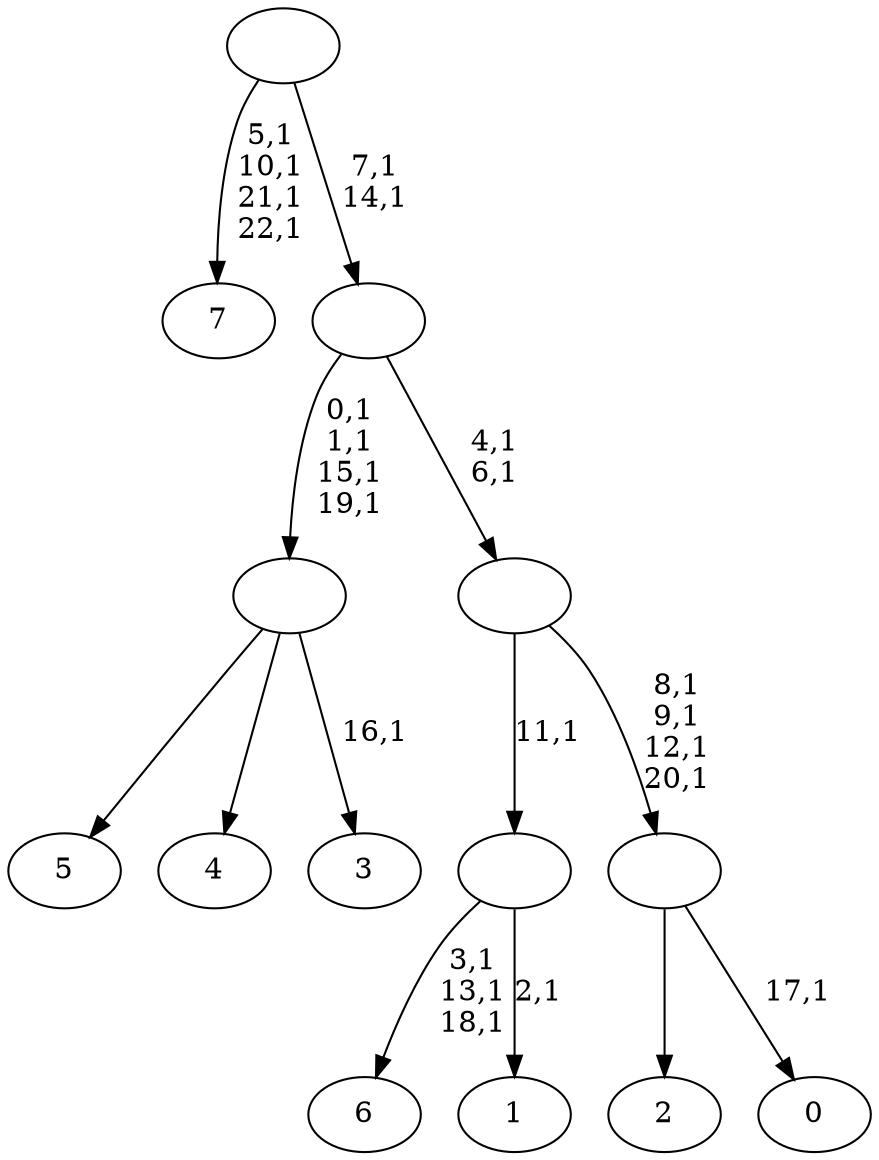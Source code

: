 digraph T {
	31 [label="7"]
	26 [label="6"]
	22 [label="5"]
	21 [label="4"]
	20 [label="3"]
	18 [label=""]
	14 [label="2"]
	13 [label="1"]
	11 [label=""]
	10 [label="0"]
	8 [label=""]
	4 [label=""]
	2 [label=""]
	0 [label=""]
	18 -> 20 [label="16,1"]
	18 -> 22 [label=""]
	18 -> 21 [label=""]
	11 -> 13 [label="2,1"]
	11 -> 26 [label="3,1\n13,1\n18,1"]
	8 -> 10 [label="17,1"]
	8 -> 14 [label=""]
	4 -> 8 [label="8,1\n9,1\n12,1\n20,1"]
	4 -> 11 [label="11,1"]
	2 -> 4 [label="4,1\n6,1"]
	2 -> 18 [label="0,1\n1,1\n15,1\n19,1"]
	0 -> 2 [label="7,1\n14,1"]
	0 -> 31 [label="5,1\n10,1\n21,1\n22,1"]
}
